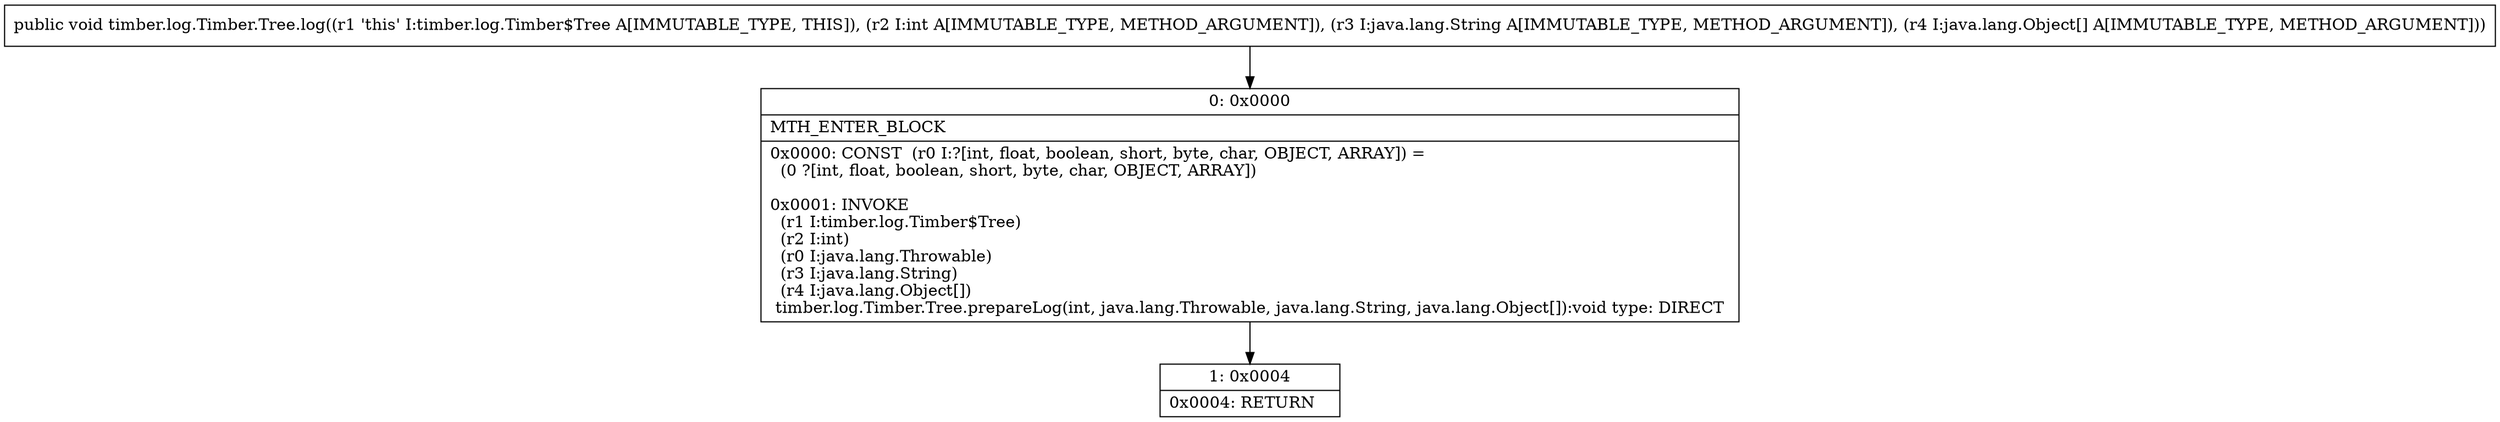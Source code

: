 digraph "CFG fortimber.log.Timber.Tree.log(ILjava\/lang\/String;[Ljava\/lang\/Object;)V" {
Node_0 [shape=record,label="{0\:\ 0x0000|MTH_ENTER_BLOCK\l|0x0000: CONST  (r0 I:?[int, float, boolean, short, byte, char, OBJECT, ARRAY]) = \l  (0 ?[int, float, boolean, short, byte, char, OBJECT, ARRAY])\l \l0x0001: INVOKE  \l  (r1 I:timber.log.Timber$Tree)\l  (r2 I:int)\l  (r0 I:java.lang.Throwable)\l  (r3 I:java.lang.String)\l  (r4 I:java.lang.Object[])\l timber.log.Timber.Tree.prepareLog(int, java.lang.Throwable, java.lang.String, java.lang.Object[]):void type: DIRECT \l}"];
Node_1 [shape=record,label="{1\:\ 0x0004|0x0004: RETURN   \l}"];
MethodNode[shape=record,label="{public void timber.log.Timber.Tree.log((r1 'this' I:timber.log.Timber$Tree A[IMMUTABLE_TYPE, THIS]), (r2 I:int A[IMMUTABLE_TYPE, METHOD_ARGUMENT]), (r3 I:java.lang.String A[IMMUTABLE_TYPE, METHOD_ARGUMENT]), (r4 I:java.lang.Object[] A[IMMUTABLE_TYPE, METHOD_ARGUMENT])) }"];
MethodNode -> Node_0;
Node_0 -> Node_1;
}

